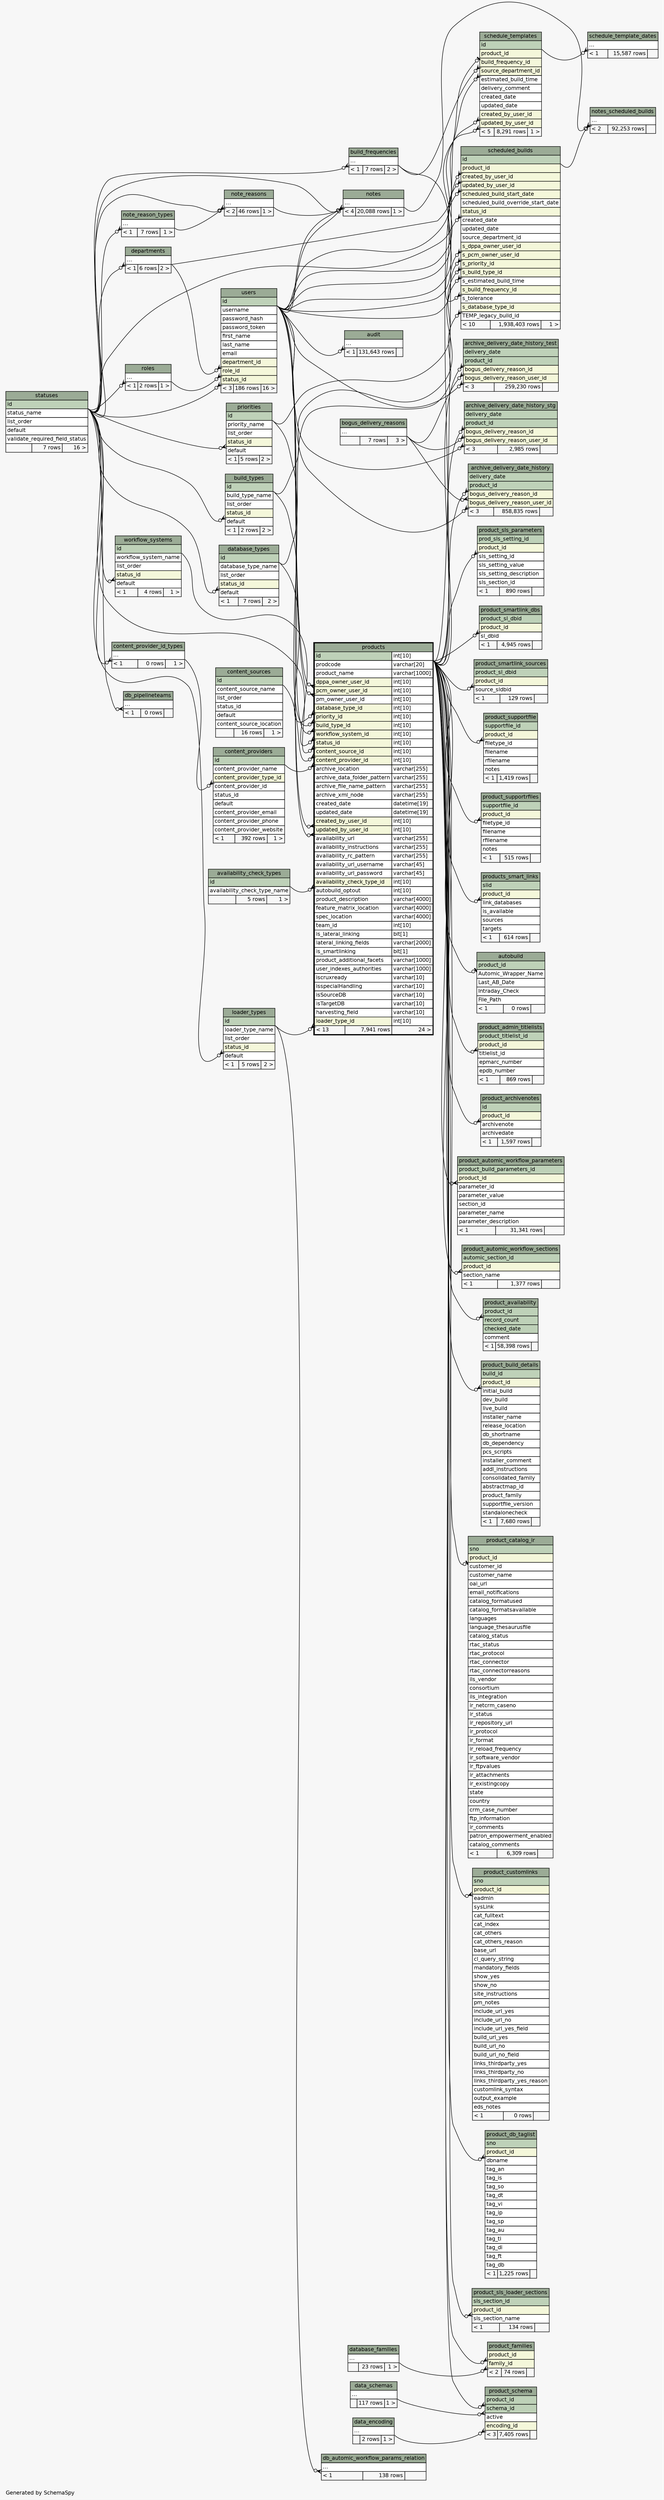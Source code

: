 // dot 2.2.1 on Windows 10 10.0
// SchemaSpy rev 590
digraph "twoDegreesRelationshipsDiagram" {
  graph [
    rankdir="RL"
    bgcolor="#f7f7f7"
    label="\nGenerated by SchemaSpy"
    labeljust="l"
    nodesep="0.18"
    ranksep="0.46"
    fontname="Helvetica"
    fontsize="11"
  ];
  node [
    fontname="Helvetica"
    fontsize="11"
    shape="plaintext"
  ];
  edge [
    arrowsize="0.8"
  ];
  "archive_delivery_date_history":"bogus_delivery_reason_id":sw -> "bogus_delivery_reasons":"elipses":se [arrowhead=none dir=back arrowtail=crowodot];
  "archive_delivery_date_history":"bogus_delivery_reason_user_id":sw -> "users":"id":se [arrowhead=none dir=back arrowtail=crowodot];
  "archive_delivery_date_history":"product_id":sw -> "products":"id.type":se [arrowhead=none dir=back arrowtail=crowodot];
  "archive_delivery_date_history_stg":"bogus_delivery_reason_id":sw -> "bogus_delivery_reasons":"elipses":se [arrowhead=none dir=back arrowtail=crowodot];
  "archive_delivery_date_history_stg":"bogus_delivery_reason_user_id":sw -> "users":"id":se [arrowhead=none dir=back arrowtail=crowodot];
  "archive_delivery_date_history_stg":"product_id":sw -> "products":"id.type":se [arrowhead=none dir=back arrowtail=crowodot];
  "archive_delivery_date_history_test":"bogus_delivery_reason_id":sw -> "bogus_delivery_reasons":"elipses":se [arrowhead=none dir=back arrowtail=crowodot];
  "archive_delivery_date_history_test":"bogus_delivery_reason_user_id":sw -> "users":"id":se [arrowhead=none dir=back arrowtail=crowodot];
  "archive_delivery_date_history_test":"product_id":sw -> "products":"id.type":se [arrowhead=none dir=back arrowtail=crowodot];
  "audit":"elipses":sw -> "users":"id":se [arrowhead=none dir=back arrowtail=crowodot];
  "autobuild":"product_id":sw -> "products":"id.type":se [arrowhead=none dir=back arrowtail=teeodot];
  "build_frequencies":"elipses":sw -> "statuses":"id":se [arrowhead=none dir=back arrowtail=crowodot];
  "build_types":"status_id":sw -> "statuses":"id":se [arrowhead=none dir=back arrowtail=crowodot];
  "content_provider_id_types":"elipses":sw -> "statuses":"id":se [arrowhead=none dir=back arrowtail=crowodot];
  "content_providers":"content_provider_type_id":sw -> "content_provider_id_types":"elipses":se [arrowhead=none dir=back arrowtail=crowodot];
  "database_types":"status_id":sw -> "statuses":"id":se [arrowhead=none dir=back arrowtail=crowodot];
  "db_automic_workflow_params_relation":"elipses":sw -> "loader_types":"id":se [arrowhead=none dir=back arrowtail=crowodot];
  "db_pipelineteams":"elipses":sw -> "statuses":"id":se [arrowhead=none dir=back arrowtail=crowodot];
  "departments":"elipses":sw -> "statuses":"id":se [arrowhead=none dir=back arrowtail=crowodot];
  "loader_types":"status_id":sw -> "statuses":"id":se [arrowhead=none dir=back arrowtail=crowodot];
  "note_reason_types":"elipses":sw -> "statuses":"id":se [arrowhead=none dir=back arrowtail=crowodot];
  "note_reasons":"elipses":sw -> "note_reason_types":"elipses":se [arrowhead=none dir=back arrowtail=crowodot];
  "note_reasons":"elipses":sw -> "statuses":"id":se [arrowhead=none dir=back arrowtail=crowodot];
  "notes":"elipses":sw -> "users":"id":se [arrowhead=none dir=back arrowtail=crowodot];
  "notes":"elipses":sw -> "note_reasons":"elipses":se [arrowhead=none dir=back arrowtail=crowodot];
  "notes":"elipses":sw -> "statuses":"id":se [arrowhead=none dir=back arrowtail=crowodot];
  "notes":"elipses":sw -> "users":"id":se [arrowhead=none dir=back arrowtail=crowodot];
  "notes_scheduled_builds":"elipses":sw -> "notes":"elipses":se [arrowhead=none dir=back arrowtail=crowodot];
  "notes_scheduled_builds":"elipses":sw -> "scheduled_builds":"id":se [arrowhead=none dir=back arrowtail=crowodot];
  "priorities":"status_id":sw -> "statuses":"id":se [arrowhead=none dir=back arrowtail=crowodot];
  "product_admin_titlelists":"product_id":sw -> "products":"id.type":se [arrowhead=none dir=back arrowtail=crowodot];
  "product_archivenotes":"product_id":sw -> "products":"id.type":se [arrowhead=none dir=back arrowtail=crowodot];
  "product_automic_workflow_parameters":"product_id":sw -> "products":"id.type":se [arrowhead=none dir=back arrowtail=crowodot];
  "product_automic_workflow_sections":"product_id":sw -> "products":"id.type":se [arrowhead=none dir=back arrowtail=crowodot];
  "product_availability":"product_id":sw -> "products":"id.type":se [arrowhead=none dir=back arrowtail=crowodot];
  "product_build_details":"product_id":sw -> "products":"id.type":se [arrowhead=none dir=back arrowtail=crowodot];
  "product_catalog_ir":"product_id":sw -> "products":"id.type":se [arrowhead=none dir=back arrowtail=teeodot];
  "product_customlinks":"product_id":sw -> "products":"id.type":se [arrowhead=none dir=back arrowtail=crowodot];
  "product_db_taglist":"product_id":sw -> "products":"id.type":se [arrowhead=none dir=back arrowtail=crowodot];
  "product_families":"family_id":sw -> "database_families":"elipses":se [arrowhead=none dir=back arrowtail=crowodot];
  "product_families":"product_id":sw -> "products":"id.type":se [arrowhead=none dir=back arrowtail=crowodot];
  "product_schema":"encoding_id":sw -> "data_encoding":"elipses":se [arrowhead=none dir=back arrowtail=crowodot];
  "product_schema":"product_id":sw -> "products":"id.type":se [arrowhead=none dir=back arrowtail=crowodot];
  "product_schema":"schema_id":sw -> "data_schemas":"elipses":se [arrowhead=none dir=back arrowtail=crowodot];
  "product_sls_loader_sections":"product_id":sw -> "products":"id.type":se [arrowhead=none dir=back arrowtail=crowodot];
  "product_sls_parameters":"product_id":sw -> "products":"id.type":se [arrowhead=none dir=back arrowtail=crowodot];
  "product_smartlink_dbs":"product_id":sw -> "products":"id.type":se [arrowhead=none dir=back arrowtail=crowodot];
  "product_smartlink_sources":"product_id":sw -> "products":"id.type":se [arrowhead=none dir=back arrowtail=crowodot];
  "product_supportfile":"product_id":sw -> "products":"id.type":se [arrowhead=none dir=back arrowtail=crowodot];
  "product_supportrfiles":"product_id":sw -> "products":"id.type":se [arrowhead=none dir=back arrowtail=crowodot];
  "products":"availability_check_type_id":sw -> "availability_check_types":"id":se [arrowhead=none dir=back arrowtail=crowodot];
  "products":"build_type_id":sw -> "build_types":"id":se [arrowhead=none dir=back arrowtail=crowodot];
  "products":"content_provider_id":sw -> "content_providers":"id":se [arrowhead=none dir=back arrowtail=crowodot];
  "products":"content_source_id":sw -> "content_sources":"id":se [arrowhead=none dir=back arrowtail=crowodot];
  "products":"created_by_user_id":sw -> "users":"id":se [arrowhead=none dir=back arrowtail=crowodot];
  "products":"database_type_id":sw -> "database_types":"id":se [arrowhead=none dir=back arrowtail=crowodot];
  "products":"dppa_owner_user_id":sw -> "users":"id":se [arrowhead=none dir=back arrowtail=crowodot];
  "products":"loader_type_id":sw -> "loader_types":"id":se [arrowhead=none dir=back arrowtail=crowodot];
  "products":"pcm_owner_user_id":sw -> "users":"id":se [arrowhead=none dir=back arrowtail=crowodot];
  "products":"priority_id":sw -> "priorities":"id":se [arrowhead=none dir=back arrowtail=crowodot];
  "products":"status_id":sw -> "statuses":"id":se [arrowhead=none dir=back arrowtail=crowodot];
  "products":"updated_by_user_id":sw -> "users":"id":se [arrowhead=none dir=back arrowtail=crowodot];
  "products":"workflow_system_id":sw -> "workflow_systems":"id":se [arrowhead=none dir=back arrowtail=crowodot];
  "products_smart_links":"product_id":sw -> "products":"id.type":se [arrowhead=none dir=back arrowtail=crowodot];
  "roles":"elipses":sw -> "statuses":"id":se [arrowhead=none dir=back arrowtail=crowodot];
  "schedule_template_dates":"elipses":sw -> "schedule_templates":"id":se [arrowhead=none dir=back arrowtail=crowodot];
  "schedule_templates":"build_frequency_id":sw -> "build_frequencies":"elipses":se [arrowhead=none dir=back arrowtail=crowodot];
  "schedule_templates":"created_by_user_id":sw -> "users":"id":se [arrowhead=none dir=back arrowtail=crowodot];
  "schedule_templates":"product_id":sw -> "products":"id.type":se [arrowhead=none dir=back arrowtail=teeodot];
  "schedule_templates":"source_department_id":sw -> "departments":"elipses":se [arrowhead=none dir=back arrowtail=crowodot];
  "schedule_templates":"updated_by_user_id":sw -> "users":"id":se [arrowhead=none dir=back arrowtail=crowodot];
  "scheduled_builds":"created_by_user_id":sw -> "users":"id":se [arrowhead=none dir=back arrowtail=crowodot];
  "scheduled_builds":"product_id":sw -> "products":"id.type":se [arrowhead=none dir=back arrowtail=crowodot];
  "scheduled_builds":"s_build_frequency_id":sw -> "build_frequencies":"elipses":se [arrowhead=none dir=back arrowtail=crowodot];
  "scheduled_builds":"s_build_type_id":sw -> "build_types":"id":se [arrowhead=none dir=back arrowtail=crowodot];
  "scheduled_builds":"s_database_type_id":sw -> "database_types":"id":se [arrowhead=none dir=back arrowtail=crowodot];
  "scheduled_builds":"s_dppa_owner_user_id":sw -> "users":"id":se [arrowhead=none dir=back arrowtail=crowodot];
  "scheduled_builds":"s_pcm_owner_user_id":sw -> "users":"id":se [arrowhead=none dir=back arrowtail=crowodot];
  "scheduled_builds":"s_priority_id":sw -> "priorities":"id":se [arrowhead=none dir=back arrowtail=crowodot];
  "scheduled_builds":"status_id":sw -> "statuses":"id":se [arrowhead=none dir=back arrowtail=crowodot];
  "scheduled_builds":"updated_by_user_id":sw -> "users":"id":se [arrowhead=none dir=back arrowtail=crowodot];
  "users":"department_id":sw -> "departments":"elipses":se [arrowhead=none dir=back arrowtail=crowodot];
  "users":"role_id":sw -> "roles":"elipses":se [arrowhead=none dir=back arrowtail=crowodot];
  "users":"status_id":sw -> "statuses":"id":se [arrowhead=none dir=back arrowtail=crowodot];
  "workflow_systems":"status_id":sw -> "statuses":"id":se [arrowhead=none dir=back arrowtail=crowodot];
  "archive_delivery_date_history" [
    label=<
    <TABLE BORDER="0" CELLBORDER="1" CELLSPACING="0" BGCOLOR="#ffffff">
      <TR><TD COLSPAN="3" BGCOLOR="#9bab96" ALIGN="CENTER">archive_delivery_date_history</TD></TR>
      <TR><TD PORT="delivery_date" COLSPAN="3" BGCOLOR="#bed1b8" ALIGN="LEFT">delivery_date</TD></TR>
      <TR><TD PORT="product_id" COLSPAN="3" BGCOLOR="#bed1b8" ALIGN="LEFT">product_id</TD></TR>
      <TR><TD PORT="bogus_delivery_reason_id" COLSPAN="3" BGCOLOR="#f4f7da" ALIGN="LEFT">bogus_delivery_reason_id</TD></TR>
      <TR><TD PORT="bogus_delivery_reason_user_id" COLSPAN="3" BGCOLOR="#f4f7da" ALIGN="LEFT">bogus_delivery_reason_user_id</TD></TR>
      <TR><TD ALIGN="LEFT" BGCOLOR="#f7f7f7">&lt; 3</TD><TD ALIGN="RIGHT" BGCOLOR="#f7f7f7">858,835 rows</TD><TD ALIGN="RIGHT" BGCOLOR="#f7f7f7">  </TD></TR>
    </TABLE>>
    URL="archive_delivery_date_history.html"
    tooltip="archive_delivery_date_history"
  ];
  "archive_delivery_date_history_stg" [
    label=<
    <TABLE BORDER="0" CELLBORDER="1" CELLSPACING="0" BGCOLOR="#ffffff">
      <TR><TD COLSPAN="3" BGCOLOR="#9bab96" ALIGN="CENTER">archive_delivery_date_history_stg</TD></TR>
      <TR><TD PORT="delivery_date" COLSPAN="3" BGCOLOR="#bed1b8" ALIGN="LEFT">delivery_date</TD></TR>
      <TR><TD PORT="product_id" COLSPAN="3" BGCOLOR="#bed1b8" ALIGN="LEFT">product_id</TD></TR>
      <TR><TD PORT="bogus_delivery_reason_id" COLSPAN="3" BGCOLOR="#f4f7da" ALIGN="LEFT">bogus_delivery_reason_id</TD></TR>
      <TR><TD PORT="bogus_delivery_reason_user_id" COLSPAN="3" BGCOLOR="#f4f7da" ALIGN="LEFT">bogus_delivery_reason_user_id</TD></TR>
      <TR><TD ALIGN="LEFT" BGCOLOR="#f7f7f7">&lt; 3</TD><TD ALIGN="RIGHT" BGCOLOR="#f7f7f7">2,985 rows</TD><TD ALIGN="RIGHT" BGCOLOR="#f7f7f7">  </TD></TR>
    </TABLE>>
    URL="archive_delivery_date_history_stg.html"
    tooltip="archive_delivery_date_history_stg"
  ];
  "archive_delivery_date_history_test" [
    label=<
    <TABLE BORDER="0" CELLBORDER="1" CELLSPACING="0" BGCOLOR="#ffffff">
      <TR><TD COLSPAN="3" BGCOLOR="#9bab96" ALIGN="CENTER">archive_delivery_date_history_test</TD></TR>
      <TR><TD PORT="delivery_date" COLSPAN="3" BGCOLOR="#bed1b8" ALIGN="LEFT">delivery_date</TD></TR>
      <TR><TD PORT="product_id" COLSPAN="3" BGCOLOR="#bed1b8" ALIGN="LEFT">product_id</TD></TR>
      <TR><TD PORT="bogus_delivery_reason_id" COLSPAN="3" BGCOLOR="#f4f7da" ALIGN="LEFT">bogus_delivery_reason_id</TD></TR>
      <TR><TD PORT="bogus_delivery_reason_user_id" COLSPAN="3" BGCOLOR="#f4f7da" ALIGN="LEFT">bogus_delivery_reason_user_id</TD></TR>
      <TR><TD ALIGN="LEFT" BGCOLOR="#f7f7f7">&lt; 3</TD><TD ALIGN="RIGHT" BGCOLOR="#f7f7f7">259,230 rows</TD><TD ALIGN="RIGHT" BGCOLOR="#f7f7f7">  </TD></TR>
    </TABLE>>
    URL="archive_delivery_date_history_test.html"
    tooltip="archive_delivery_date_history_test"
  ];
  "audit" [
    label=<
    <TABLE BORDER="0" CELLBORDER="1" CELLSPACING="0" BGCOLOR="#ffffff">
      <TR><TD COLSPAN="3" BGCOLOR="#9bab96" ALIGN="CENTER">audit</TD></TR>
      <TR><TD PORT="elipses" COLSPAN="3" ALIGN="LEFT">...</TD></TR>
      <TR><TD ALIGN="LEFT" BGCOLOR="#f7f7f7">&lt; 1</TD><TD ALIGN="RIGHT" BGCOLOR="#f7f7f7">131,643 rows</TD><TD ALIGN="RIGHT" BGCOLOR="#f7f7f7">  </TD></TR>
    </TABLE>>
    URL="audit.html"
    tooltip="audit"
  ];
  "autobuild" [
    label=<
    <TABLE BORDER="0" CELLBORDER="1" CELLSPACING="0" BGCOLOR="#ffffff">
      <TR><TD COLSPAN="3" BGCOLOR="#9bab96" ALIGN="CENTER">autobuild</TD></TR>
      <TR><TD PORT="product_id" COLSPAN="3" BGCOLOR="#bed1b8" ALIGN="LEFT">product_id</TD></TR>
      <TR><TD PORT="Automic_Wrapper_Name" COLSPAN="3" ALIGN="LEFT">Automic_Wrapper_Name</TD></TR>
      <TR><TD PORT="Last_AB_Date" COLSPAN="3" ALIGN="LEFT">Last_AB_Date</TD></TR>
      <TR><TD PORT="Intraday_Check" COLSPAN="3" ALIGN="LEFT">Intraday_Check</TD></TR>
      <TR><TD PORT="File_Path" COLSPAN="3" ALIGN="LEFT">File_Path</TD></TR>
      <TR><TD ALIGN="LEFT" BGCOLOR="#f7f7f7">&lt; 1</TD><TD ALIGN="RIGHT" BGCOLOR="#f7f7f7">0 rows</TD><TD ALIGN="RIGHT" BGCOLOR="#f7f7f7">  </TD></TR>
    </TABLE>>
    URL="autobuild.html"
    tooltip="autobuild"
  ];
  "availability_check_types" [
    label=<
    <TABLE BORDER="0" CELLBORDER="1" CELLSPACING="0" BGCOLOR="#ffffff">
      <TR><TD COLSPAN="3" BGCOLOR="#9bab96" ALIGN="CENTER">availability_check_types</TD></TR>
      <TR><TD PORT="id" COLSPAN="3" BGCOLOR="#bed1b8" ALIGN="LEFT">id</TD></TR>
      <TR><TD PORT="availability_check_type_name" COLSPAN="3" ALIGN="LEFT">availability_check_type_name</TD></TR>
      <TR><TD ALIGN="LEFT" BGCOLOR="#f7f7f7">  </TD><TD ALIGN="RIGHT" BGCOLOR="#f7f7f7">5 rows</TD><TD ALIGN="RIGHT" BGCOLOR="#f7f7f7">1 &gt;</TD></TR>
    </TABLE>>
    URL="availability_check_types.html"
    tooltip="availability_check_types"
  ];
  "bogus_delivery_reasons" [
    label=<
    <TABLE BORDER="0" CELLBORDER="1" CELLSPACING="0" BGCOLOR="#ffffff">
      <TR><TD COLSPAN="3" BGCOLOR="#9bab96" ALIGN="CENTER">bogus_delivery_reasons</TD></TR>
      <TR><TD PORT="elipses" COLSPAN="3" ALIGN="LEFT">...</TD></TR>
      <TR><TD ALIGN="LEFT" BGCOLOR="#f7f7f7">  </TD><TD ALIGN="RIGHT" BGCOLOR="#f7f7f7">7 rows</TD><TD ALIGN="RIGHT" BGCOLOR="#f7f7f7">3 &gt;</TD></TR>
    </TABLE>>
    URL="bogus_delivery_reasons.html"
    tooltip="bogus_delivery_reasons"
  ];
  "build_frequencies" [
    label=<
    <TABLE BORDER="0" CELLBORDER="1" CELLSPACING="0" BGCOLOR="#ffffff">
      <TR><TD COLSPAN="3" BGCOLOR="#9bab96" ALIGN="CENTER">build_frequencies</TD></TR>
      <TR><TD PORT="elipses" COLSPAN="3" ALIGN="LEFT">...</TD></TR>
      <TR><TD ALIGN="LEFT" BGCOLOR="#f7f7f7">&lt; 1</TD><TD ALIGN="RIGHT" BGCOLOR="#f7f7f7">7 rows</TD><TD ALIGN="RIGHT" BGCOLOR="#f7f7f7">2 &gt;</TD></TR>
    </TABLE>>
    URL="build_frequencies.html"
    tooltip="build_frequencies"
  ];
  "build_types" [
    label=<
    <TABLE BORDER="0" CELLBORDER="1" CELLSPACING="0" BGCOLOR="#ffffff">
      <TR><TD COLSPAN="3" BGCOLOR="#9bab96" ALIGN="CENTER">build_types</TD></TR>
      <TR><TD PORT="id" COLSPAN="3" BGCOLOR="#bed1b8" ALIGN="LEFT">id</TD></TR>
      <TR><TD PORT="build_type_name" COLSPAN="3" ALIGN="LEFT">build_type_name</TD></TR>
      <TR><TD PORT="list_order" COLSPAN="3" ALIGN="LEFT">list_order</TD></TR>
      <TR><TD PORT="status_id" COLSPAN="3" BGCOLOR="#f4f7da" ALIGN="LEFT">status_id</TD></TR>
      <TR><TD PORT="default" COLSPAN="3" ALIGN="LEFT">default</TD></TR>
      <TR><TD ALIGN="LEFT" BGCOLOR="#f7f7f7">&lt; 1</TD><TD ALIGN="RIGHT" BGCOLOR="#f7f7f7">2 rows</TD><TD ALIGN="RIGHT" BGCOLOR="#f7f7f7">2 &gt;</TD></TR>
    </TABLE>>
    URL="build_types.html"
    tooltip="build_types"
  ];
  "content_provider_id_types" [
    label=<
    <TABLE BORDER="0" CELLBORDER="1" CELLSPACING="0" BGCOLOR="#ffffff">
      <TR><TD COLSPAN="3" BGCOLOR="#9bab96" ALIGN="CENTER">content_provider_id_types</TD></TR>
      <TR><TD PORT="elipses" COLSPAN="3" ALIGN="LEFT">...</TD></TR>
      <TR><TD ALIGN="LEFT" BGCOLOR="#f7f7f7">&lt; 1</TD><TD ALIGN="RIGHT" BGCOLOR="#f7f7f7">0 rows</TD><TD ALIGN="RIGHT" BGCOLOR="#f7f7f7">1 &gt;</TD></TR>
    </TABLE>>
    URL="content_provider_id_types.html"
    tooltip="content_provider_id_types"
  ];
  "content_providers" [
    label=<
    <TABLE BORDER="0" CELLBORDER="1" CELLSPACING="0" BGCOLOR="#ffffff">
      <TR><TD COLSPAN="3" BGCOLOR="#9bab96" ALIGN="CENTER">content_providers</TD></TR>
      <TR><TD PORT="id" COLSPAN="3" BGCOLOR="#bed1b8" ALIGN="LEFT">id</TD></TR>
      <TR><TD PORT="content_provider_name" COLSPAN="3" ALIGN="LEFT">content_provider_name</TD></TR>
      <TR><TD PORT="content_provider_type_id" COLSPAN="3" BGCOLOR="#f4f7da" ALIGN="LEFT">content_provider_type_id</TD></TR>
      <TR><TD PORT="content_provider_id" COLSPAN="3" ALIGN="LEFT">content_provider_id</TD></TR>
      <TR><TD PORT="status_id" COLSPAN="3" ALIGN="LEFT">status_id</TD></TR>
      <TR><TD PORT="default" COLSPAN="3" ALIGN="LEFT">default</TD></TR>
      <TR><TD PORT="content_provider_email" COLSPAN="3" ALIGN="LEFT">content_provider_email</TD></TR>
      <TR><TD PORT="content_provider_phone" COLSPAN="3" ALIGN="LEFT">content_provider_phone</TD></TR>
      <TR><TD PORT="content_provider_website" COLSPAN="3" ALIGN="LEFT">content_provider_website</TD></TR>
      <TR><TD ALIGN="LEFT" BGCOLOR="#f7f7f7">&lt; 1</TD><TD ALIGN="RIGHT" BGCOLOR="#f7f7f7">392 rows</TD><TD ALIGN="RIGHT" BGCOLOR="#f7f7f7">1 &gt;</TD></TR>
    </TABLE>>
    URL="content_providers.html"
    tooltip="content_providers"
  ];
  "content_sources" [
    label=<
    <TABLE BORDER="0" CELLBORDER="1" CELLSPACING="0" BGCOLOR="#ffffff">
      <TR><TD COLSPAN="3" BGCOLOR="#9bab96" ALIGN="CENTER">content_sources</TD></TR>
      <TR><TD PORT="id" COLSPAN="3" BGCOLOR="#bed1b8" ALIGN="LEFT">id</TD></TR>
      <TR><TD PORT="content_source_name" COLSPAN="3" ALIGN="LEFT">content_source_name</TD></TR>
      <TR><TD PORT="list_order" COLSPAN="3" ALIGN="LEFT">list_order</TD></TR>
      <TR><TD PORT="status_id" COLSPAN="3" ALIGN="LEFT">status_id</TD></TR>
      <TR><TD PORT="default" COLSPAN="3" ALIGN="LEFT">default</TD></TR>
      <TR><TD PORT="content_source_location" COLSPAN="3" ALIGN="LEFT">content_source_location</TD></TR>
      <TR><TD ALIGN="LEFT" BGCOLOR="#f7f7f7">  </TD><TD ALIGN="RIGHT" BGCOLOR="#f7f7f7">16 rows</TD><TD ALIGN="RIGHT" BGCOLOR="#f7f7f7">1 &gt;</TD></TR>
    </TABLE>>
    URL="content_sources.html"
    tooltip="content_sources"
  ];
  "data_encoding" [
    label=<
    <TABLE BORDER="0" CELLBORDER="1" CELLSPACING="0" BGCOLOR="#ffffff">
      <TR><TD COLSPAN="3" BGCOLOR="#9bab96" ALIGN="CENTER">data_encoding</TD></TR>
      <TR><TD PORT="elipses" COLSPAN="3" ALIGN="LEFT">...</TD></TR>
      <TR><TD ALIGN="LEFT" BGCOLOR="#f7f7f7">  </TD><TD ALIGN="RIGHT" BGCOLOR="#f7f7f7">2 rows</TD><TD ALIGN="RIGHT" BGCOLOR="#f7f7f7">1 &gt;</TD></TR>
    </TABLE>>
    URL="data_encoding.html"
    tooltip="data_encoding"
  ];
  "data_schemas" [
    label=<
    <TABLE BORDER="0" CELLBORDER="1" CELLSPACING="0" BGCOLOR="#ffffff">
      <TR><TD COLSPAN="3" BGCOLOR="#9bab96" ALIGN="CENTER">data_schemas</TD></TR>
      <TR><TD PORT="elipses" COLSPAN="3" ALIGN="LEFT">...</TD></TR>
      <TR><TD ALIGN="LEFT" BGCOLOR="#f7f7f7">  </TD><TD ALIGN="RIGHT" BGCOLOR="#f7f7f7">117 rows</TD><TD ALIGN="RIGHT" BGCOLOR="#f7f7f7">1 &gt;</TD></TR>
    </TABLE>>
    URL="data_schemas.html"
    tooltip="data_schemas"
  ];
  "database_families" [
    label=<
    <TABLE BORDER="0" CELLBORDER="1" CELLSPACING="0" BGCOLOR="#ffffff">
      <TR><TD COLSPAN="3" BGCOLOR="#9bab96" ALIGN="CENTER">database_families</TD></TR>
      <TR><TD PORT="elipses" COLSPAN="3" ALIGN="LEFT">...</TD></TR>
      <TR><TD ALIGN="LEFT" BGCOLOR="#f7f7f7">  </TD><TD ALIGN="RIGHT" BGCOLOR="#f7f7f7">23 rows</TD><TD ALIGN="RIGHT" BGCOLOR="#f7f7f7">1 &gt;</TD></TR>
    </TABLE>>
    URL="database_families.html"
    tooltip="database_families"
  ];
  "database_types" [
    label=<
    <TABLE BORDER="0" CELLBORDER="1" CELLSPACING="0" BGCOLOR="#ffffff">
      <TR><TD COLSPAN="3" BGCOLOR="#9bab96" ALIGN="CENTER">database_types</TD></TR>
      <TR><TD PORT="id" COLSPAN="3" BGCOLOR="#bed1b8" ALIGN="LEFT">id</TD></TR>
      <TR><TD PORT="database_type_name" COLSPAN="3" ALIGN="LEFT">database_type_name</TD></TR>
      <TR><TD PORT="list_order" COLSPAN="3" ALIGN="LEFT">list_order</TD></TR>
      <TR><TD PORT="status_id" COLSPAN="3" BGCOLOR="#f4f7da" ALIGN="LEFT">status_id</TD></TR>
      <TR><TD PORT="default" COLSPAN="3" ALIGN="LEFT">default</TD></TR>
      <TR><TD ALIGN="LEFT" BGCOLOR="#f7f7f7">&lt; 1</TD><TD ALIGN="RIGHT" BGCOLOR="#f7f7f7">7 rows</TD><TD ALIGN="RIGHT" BGCOLOR="#f7f7f7">2 &gt;</TD></TR>
    </TABLE>>
    URL="database_types.html"
    tooltip="database_types"
  ];
  "db_automic_workflow_params_relation" [
    label=<
    <TABLE BORDER="0" CELLBORDER="1" CELLSPACING="0" BGCOLOR="#ffffff">
      <TR><TD COLSPAN="3" BGCOLOR="#9bab96" ALIGN="CENTER">db_automic_workflow_params_relation</TD></TR>
      <TR><TD PORT="elipses" COLSPAN="3" ALIGN="LEFT">...</TD></TR>
      <TR><TD ALIGN="LEFT" BGCOLOR="#f7f7f7">&lt; 1</TD><TD ALIGN="RIGHT" BGCOLOR="#f7f7f7">138 rows</TD><TD ALIGN="RIGHT" BGCOLOR="#f7f7f7">  </TD></TR>
    </TABLE>>
    URL="db_automic_workflow_params_relation.html"
    tooltip="db_automic_workflow_params_relation"
  ];
  "db_pipelineteams" [
    label=<
    <TABLE BORDER="0" CELLBORDER="1" CELLSPACING="0" BGCOLOR="#ffffff">
      <TR><TD COLSPAN="3" BGCOLOR="#9bab96" ALIGN="CENTER">db_pipelineteams</TD></TR>
      <TR><TD PORT="elipses" COLSPAN="3" ALIGN="LEFT">...</TD></TR>
      <TR><TD ALIGN="LEFT" BGCOLOR="#f7f7f7">&lt; 1</TD><TD ALIGN="RIGHT" BGCOLOR="#f7f7f7">0 rows</TD><TD ALIGN="RIGHT" BGCOLOR="#f7f7f7">  </TD></TR>
    </TABLE>>
    URL="db_pipelineteams.html"
    tooltip="db_pipelineteams"
  ];
  "departments" [
    label=<
    <TABLE BORDER="0" CELLBORDER="1" CELLSPACING="0" BGCOLOR="#ffffff">
      <TR><TD COLSPAN="3" BGCOLOR="#9bab96" ALIGN="CENTER">departments</TD></TR>
      <TR><TD PORT="elipses" COLSPAN="3" ALIGN="LEFT">...</TD></TR>
      <TR><TD ALIGN="LEFT" BGCOLOR="#f7f7f7">&lt; 1</TD><TD ALIGN="RIGHT" BGCOLOR="#f7f7f7">6 rows</TD><TD ALIGN="RIGHT" BGCOLOR="#f7f7f7">2 &gt;</TD></TR>
    </TABLE>>
    URL="departments.html"
    tooltip="departments"
  ];
  "loader_types" [
    label=<
    <TABLE BORDER="0" CELLBORDER="1" CELLSPACING="0" BGCOLOR="#ffffff">
      <TR><TD COLSPAN="3" BGCOLOR="#9bab96" ALIGN="CENTER">loader_types</TD></TR>
      <TR><TD PORT="id" COLSPAN="3" BGCOLOR="#bed1b8" ALIGN="LEFT">id</TD></TR>
      <TR><TD PORT="loader_type_name" COLSPAN="3" ALIGN="LEFT">loader_type_name</TD></TR>
      <TR><TD PORT="list_order" COLSPAN="3" ALIGN="LEFT">list_order</TD></TR>
      <TR><TD PORT="status_id" COLSPAN="3" BGCOLOR="#f4f7da" ALIGN="LEFT">status_id</TD></TR>
      <TR><TD PORT="default" COLSPAN="3" ALIGN="LEFT">default</TD></TR>
      <TR><TD ALIGN="LEFT" BGCOLOR="#f7f7f7">&lt; 1</TD><TD ALIGN="RIGHT" BGCOLOR="#f7f7f7">5 rows</TD><TD ALIGN="RIGHT" BGCOLOR="#f7f7f7">2 &gt;</TD></TR>
    </TABLE>>
    URL="loader_types.html"
    tooltip="loader_types"
  ];
  "note_reason_types" [
    label=<
    <TABLE BORDER="0" CELLBORDER="1" CELLSPACING="0" BGCOLOR="#ffffff">
      <TR><TD COLSPAN="3" BGCOLOR="#9bab96" ALIGN="CENTER">note_reason_types</TD></TR>
      <TR><TD PORT="elipses" COLSPAN="3" ALIGN="LEFT">...</TD></TR>
      <TR><TD ALIGN="LEFT" BGCOLOR="#f7f7f7">&lt; 1</TD><TD ALIGN="RIGHT" BGCOLOR="#f7f7f7">7 rows</TD><TD ALIGN="RIGHT" BGCOLOR="#f7f7f7">1 &gt;</TD></TR>
    </TABLE>>
    URL="note_reason_types.html"
    tooltip="note_reason_types"
  ];
  "note_reasons" [
    label=<
    <TABLE BORDER="0" CELLBORDER="1" CELLSPACING="0" BGCOLOR="#ffffff">
      <TR><TD COLSPAN="3" BGCOLOR="#9bab96" ALIGN="CENTER">note_reasons</TD></TR>
      <TR><TD PORT="elipses" COLSPAN="3" ALIGN="LEFT">...</TD></TR>
      <TR><TD ALIGN="LEFT" BGCOLOR="#f7f7f7">&lt; 2</TD><TD ALIGN="RIGHT" BGCOLOR="#f7f7f7">46 rows</TD><TD ALIGN="RIGHT" BGCOLOR="#f7f7f7">1 &gt;</TD></TR>
    </TABLE>>
    URL="note_reasons.html"
    tooltip="note_reasons"
  ];
  "notes" [
    label=<
    <TABLE BORDER="0" CELLBORDER="1" CELLSPACING="0" BGCOLOR="#ffffff">
      <TR><TD COLSPAN="3" BGCOLOR="#9bab96" ALIGN="CENTER">notes</TD></TR>
      <TR><TD PORT="elipses" COLSPAN="3" ALIGN="LEFT">...</TD></TR>
      <TR><TD ALIGN="LEFT" BGCOLOR="#f7f7f7">&lt; 4</TD><TD ALIGN="RIGHT" BGCOLOR="#f7f7f7">20,088 rows</TD><TD ALIGN="RIGHT" BGCOLOR="#f7f7f7">1 &gt;</TD></TR>
    </TABLE>>
    URL="notes.html"
    tooltip="notes"
  ];
  "notes_scheduled_builds" [
    label=<
    <TABLE BORDER="0" CELLBORDER="1" CELLSPACING="0" BGCOLOR="#ffffff">
      <TR><TD COLSPAN="3" BGCOLOR="#9bab96" ALIGN="CENTER">notes_scheduled_builds</TD></TR>
      <TR><TD PORT="elipses" COLSPAN="3" ALIGN="LEFT">...</TD></TR>
      <TR><TD ALIGN="LEFT" BGCOLOR="#f7f7f7">&lt; 2</TD><TD ALIGN="RIGHT" BGCOLOR="#f7f7f7">92,253 rows</TD><TD ALIGN="RIGHT" BGCOLOR="#f7f7f7">  </TD></TR>
    </TABLE>>
    URL="notes_scheduled_builds.html"
    tooltip="notes_scheduled_builds"
  ];
  "priorities" [
    label=<
    <TABLE BORDER="0" CELLBORDER="1" CELLSPACING="0" BGCOLOR="#ffffff">
      <TR><TD COLSPAN="3" BGCOLOR="#9bab96" ALIGN="CENTER">priorities</TD></TR>
      <TR><TD PORT="id" COLSPAN="3" BGCOLOR="#bed1b8" ALIGN="LEFT">id</TD></TR>
      <TR><TD PORT="priority_name" COLSPAN="3" ALIGN="LEFT">priority_name</TD></TR>
      <TR><TD PORT="list_order" COLSPAN="3" ALIGN="LEFT">list_order</TD></TR>
      <TR><TD PORT="status_id" COLSPAN="3" BGCOLOR="#f4f7da" ALIGN="LEFT">status_id</TD></TR>
      <TR><TD PORT="default" COLSPAN="3" ALIGN="LEFT">default</TD></TR>
      <TR><TD ALIGN="LEFT" BGCOLOR="#f7f7f7">&lt; 1</TD><TD ALIGN="RIGHT" BGCOLOR="#f7f7f7">5 rows</TD><TD ALIGN="RIGHT" BGCOLOR="#f7f7f7">2 &gt;</TD></TR>
    </TABLE>>
    URL="priorities.html"
    tooltip="priorities"
  ];
  "product_admin_titlelists" [
    label=<
    <TABLE BORDER="0" CELLBORDER="1" CELLSPACING="0" BGCOLOR="#ffffff">
      <TR><TD COLSPAN="3" BGCOLOR="#9bab96" ALIGN="CENTER">product_admin_titlelists</TD></TR>
      <TR><TD PORT="product_titlelist_id" COLSPAN="3" BGCOLOR="#bed1b8" ALIGN="LEFT">product_titlelist_id</TD></TR>
      <TR><TD PORT="product_id" COLSPAN="3" BGCOLOR="#f4f7da" ALIGN="LEFT">product_id</TD></TR>
      <TR><TD PORT="titlelist_id" COLSPAN="3" ALIGN="LEFT">titlelist_id</TD></TR>
      <TR><TD PORT="epmarc_number" COLSPAN="3" ALIGN="LEFT">epmarc_number</TD></TR>
      <TR><TD PORT="epdb_number" COLSPAN="3" ALIGN="LEFT">epdb_number</TD></TR>
      <TR><TD ALIGN="LEFT" BGCOLOR="#f7f7f7">&lt; 1</TD><TD ALIGN="RIGHT" BGCOLOR="#f7f7f7">869 rows</TD><TD ALIGN="RIGHT" BGCOLOR="#f7f7f7">  </TD></TR>
    </TABLE>>
    URL="product_admin_titlelists.html"
    tooltip="product_admin_titlelists"
  ];
  "product_archivenotes" [
    label=<
    <TABLE BORDER="0" CELLBORDER="1" CELLSPACING="0" BGCOLOR="#ffffff">
      <TR><TD COLSPAN="3" BGCOLOR="#9bab96" ALIGN="CENTER">product_archivenotes</TD></TR>
      <TR><TD PORT="id" COLSPAN="3" BGCOLOR="#bed1b8" ALIGN="LEFT">id</TD></TR>
      <TR><TD PORT="product_id" COLSPAN="3" BGCOLOR="#f4f7da" ALIGN="LEFT">product_id</TD></TR>
      <TR><TD PORT="archivenote" COLSPAN="3" ALIGN="LEFT">archivenote</TD></TR>
      <TR><TD PORT="archivedate" COLSPAN="3" ALIGN="LEFT">archivedate</TD></TR>
      <TR><TD ALIGN="LEFT" BGCOLOR="#f7f7f7">&lt; 1</TD><TD ALIGN="RIGHT" BGCOLOR="#f7f7f7">1,597 rows</TD><TD ALIGN="RIGHT" BGCOLOR="#f7f7f7">  </TD></TR>
    </TABLE>>
    URL="product_archivenotes.html"
    tooltip="product_archivenotes"
  ];
  "product_automic_workflow_parameters" [
    label=<
    <TABLE BORDER="0" CELLBORDER="1" CELLSPACING="0" BGCOLOR="#ffffff">
      <TR><TD COLSPAN="3" BGCOLOR="#9bab96" ALIGN="CENTER">product_automic_workflow_parameters</TD></TR>
      <TR><TD PORT="product_build_parameters_id" COLSPAN="3" BGCOLOR="#bed1b8" ALIGN="LEFT">product_build_parameters_id</TD></TR>
      <TR><TD PORT="product_id" COLSPAN="3" BGCOLOR="#f4f7da" ALIGN="LEFT">product_id</TD></TR>
      <TR><TD PORT="parameter_id" COLSPAN="3" ALIGN="LEFT">parameter_id</TD></TR>
      <TR><TD PORT="parameter_value" COLSPAN="3" ALIGN="LEFT">parameter_value</TD></TR>
      <TR><TD PORT="section_id" COLSPAN="3" ALIGN="LEFT">section_id</TD></TR>
      <TR><TD PORT="parameter_name" COLSPAN="3" ALIGN="LEFT">parameter_name</TD></TR>
      <TR><TD PORT="parameter_description" COLSPAN="3" ALIGN="LEFT">parameter_description</TD></TR>
      <TR><TD ALIGN="LEFT" BGCOLOR="#f7f7f7">&lt; 1</TD><TD ALIGN="RIGHT" BGCOLOR="#f7f7f7">31,341 rows</TD><TD ALIGN="RIGHT" BGCOLOR="#f7f7f7">  </TD></TR>
    </TABLE>>
    URL="product_automic_workflow_parameters.html"
    tooltip="product_automic_workflow_parameters"
  ];
  "product_automic_workflow_sections" [
    label=<
    <TABLE BORDER="0" CELLBORDER="1" CELLSPACING="0" BGCOLOR="#ffffff">
      <TR><TD COLSPAN="3" BGCOLOR="#9bab96" ALIGN="CENTER">product_automic_workflow_sections</TD></TR>
      <TR><TD PORT="automic_section_id" COLSPAN="3" BGCOLOR="#bed1b8" ALIGN="LEFT">automic_section_id</TD></TR>
      <TR><TD PORT="product_id" COLSPAN="3" BGCOLOR="#f4f7da" ALIGN="LEFT">product_id</TD></TR>
      <TR><TD PORT="section_name" COLSPAN="3" ALIGN="LEFT">section_name</TD></TR>
      <TR><TD ALIGN="LEFT" BGCOLOR="#f7f7f7">&lt; 1</TD><TD ALIGN="RIGHT" BGCOLOR="#f7f7f7">1,377 rows</TD><TD ALIGN="RIGHT" BGCOLOR="#f7f7f7">  </TD></TR>
    </TABLE>>
    URL="product_automic_workflow_sections.html"
    tooltip="product_automic_workflow_sections"
  ];
  "product_availability" [
    label=<
    <TABLE BORDER="0" CELLBORDER="1" CELLSPACING="0" BGCOLOR="#ffffff">
      <TR><TD COLSPAN="3" BGCOLOR="#9bab96" ALIGN="CENTER">product_availability</TD></TR>
      <TR><TD PORT="product_id" COLSPAN="3" BGCOLOR="#bed1b8" ALIGN="LEFT">product_id</TD></TR>
      <TR><TD PORT="record_count" COLSPAN="3" BGCOLOR="#bed1b8" ALIGN="LEFT">record_count</TD></TR>
      <TR><TD PORT="checked_date" COLSPAN="3" BGCOLOR="#bed1b8" ALIGN="LEFT">checked_date</TD></TR>
      <TR><TD PORT="comment" COLSPAN="3" ALIGN="LEFT">comment</TD></TR>
      <TR><TD ALIGN="LEFT" BGCOLOR="#f7f7f7">&lt; 1</TD><TD ALIGN="RIGHT" BGCOLOR="#f7f7f7">58,398 rows</TD><TD ALIGN="RIGHT" BGCOLOR="#f7f7f7">  </TD></TR>
    </TABLE>>
    URL="product_availability.html"
    tooltip="product_availability"
  ];
  "product_build_details" [
    label=<
    <TABLE BORDER="0" CELLBORDER="1" CELLSPACING="0" BGCOLOR="#ffffff">
      <TR><TD COLSPAN="3" BGCOLOR="#9bab96" ALIGN="CENTER">product_build_details</TD></TR>
      <TR><TD PORT="build_id" COLSPAN="3" BGCOLOR="#bed1b8" ALIGN="LEFT">build_id</TD></TR>
      <TR><TD PORT="product_id" COLSPAN="3" BGCOLOR="#f4f7da" ALIGN="LEFT">product_id</TD></TR>
      <TR><TD PORT="initial_build" COLSPAN="3" ALIGN="LEFT">initial_build</TD></TR>
      <TR><TD PORT="dev_build" COLSPAN="3" ALIGN="LEFT">dev_build</TD></TR>
      <TR><TD PORT="live_build" COLSPAN="3" ALIGN="LEFT">live_build</TD></TR>
      <TR><TD PORT="installer_name" COLSPAN="3" ALIGN="LEFT">installer_name</TD></TR>
      <TR><TD PORT="release_location" COLSPAN="3" ALIGN="LEFT">release_location</TD></TR>
      <TR><TD PORT="db_shortname" COLSPAN="3" ALIGN="LEFT">db_shortname</TD></TR>
      <TR><TD PORT="db_dependency" COLSPAN="3" ALIGN="LEFT">db_dependency</TD></TR>
      <TR><TD PORT="pcs_scripts" COLSPAN="3" ALIGN="LEFT">pcs_scripts</TD></TR>
      <TR><TD PORT="installer_comment" COLSPAN="3" ALIGN="LEFT">installer_comment</TD></TR>
      <TR><TD PORT="addl_instructions" COLSPAN="3" ALIGN="LEFT">addl_instructions</TD></TR>
      <TR><TD PORT="consolidated_family" COLSPAN="3" ALIGN="LEFT">consolidated_family</TD></TR>
      <TR><TD PORT="abstractmap_id" COLSPAN="3" ALIGN="LEFT">abstractmap_id</TD></TR>
      <TR><TD PORT="product_family" COLSPAN="3" ALIGN="LEFT">product_family</TD></TR>
      <TR><TD PORT="supportfile_version" COLSPAN="3" ALIGN="LEFT">supportfile_version</TD></TR>
      <TR><TD PORT="standalonecheck" COLSPAN="3" ALIGN="LEFT">standalonecheck</TD></TR>
      <TR><TD ALIGN="LEFT" BGCOLOR="#f7f7f7">&lt; 1</TD><TD ALIGN="RIGHT" BGCOLOR="#f7f7f7">7,680 rows</TD><TD ALIGN="RIGHT" BGCOLOR="#f7f7f7">  </TD></TR>
    </TABLE>>
    URL="product_build_details.html"
    tooltip="product_build_details"
  ];
  "product_catalog_ir" [
    label=<
    <TABLE BORDER="0" CELLBORDER="1" CELLSPACING="0" BGCOLOR="#ffffff">
      <TR><TD COLSPAN="3" BGCOLOR="#9bab96" ALIGN="CENTER">product_catalog_ir</TD></TR>
      <TR><TD PORT="sno" COLSPAN="3" BGCOLOR="#bed1b8" ALIGN="LEFT">sno</TD></TR>
      <TR><TD PORT="product_id" COLSPAN="3" BGCOLOR="#f4f7da" ALIGN="LEFT">product_id</TD></TR>
      <TR><TD PORT="customer_id" COLSPAN="3" ALIGN="LEFT">customer_id</TD></TR>
      <TR><TD PORT="customer_name" COLSPAN="3" ALIGN="LEFT">customer_name</TD></TR>
      <TR><TD PORT="oai_url" COLSPAN="3" ALIGN="LEFT">oai_url</TD></TR>
      <TR><TD PORT="email_notifications" COLSPAN="3" ALIGN="LEFT">email_notifications</TD></TR>
      <TR><TD PORT="catalog_formatused" COLSPAN="3" ALIGN="LEFT">catalog_formatused</TD></TR>
      <TR><TD PORT="catalog_formatsavailable" COLSPAN="3" ALIGN="LEFT">catalog_formatsavailable</TD></TR>
      <TR><TD PORT="languages" COLSPAN="3" ALIGN="LEFT">languages</TD></TR>
      <TR><TD PORT="language_thesaurusfile" COLSPAN="3" ALIGN="LEFT">language_thesaurusfile</TD></TR>
      <TR><TD PORT="catalog_status" COLSPAN="3" ALIGN="LEFT">catalog_status</TD></TR>
      <TR><TD PORT="rtac_status" COLSPAN="3" ALIGN="LEFT">rtac_status</TD></TR>
      <TR><TD PORT="rtac_protocol" COLSPAN="3" ALIGN="LEFT">rtac_protocol</TD></TR>
      <TR><TD PORT="rtac_connector" COLSPAN="3" ALIGN="LEFT">rtac_connector</TD></TR>
      <TR><TD PORT="rtac_connectorreasons" COLSPAN="3" ALIGN="LEFT">rtac_connectorreasons</TD></TR>
      <TR><TD PORT="ils_vendor" COLSPAN="3" ALIGN="LEFT">ils_vendor</TD></TR>
      <TR><TD PORT="consortium" COLSPAN="3" ALIGN="LEFT">consortium</TD></TR>
      <TR><TD PORT="ils_integration" COLSPAN="3" ALIGN="LEFT">ils_integration</TD></TR>
      <TR><TD PORT="ir_netcrm_caseno" COLSPAN="3" ALIGN="LEFT">ir_netcrm_caseno</TD></TR>
      <TR><TD PORT="ir_status" COLSPAN="3" ALIGN="LEFT">ir_status</TD></TR>
      <TR><TD PORT="ir_repository_url" COLSPAN="3" ALIGN="LEFT">ir_repository_url</TD></TR>
      <TR><TD PORT="ir_protocol" COLSPAN="3" ALIGN="LEFT">ir_protocol</TD></TR>
      <TR><TD PORT="ir_format" COLSPAN="3" ALIGN="LEFT">ir_format</TD></TR>
      <TR><TD PORT="ir_reload_frequency" COLSPAN="3" ALIGN="LEFT">ir_reload_frequency</TD></TR>
      <TR><TD PORT="ir_software_vendor" COLSPAN="3" ALIGN="LEFT">ir_software_vendor</TD></TR>
      <TR><TD PORT="ir_ftpvalues" COLSPAN="3" ALIGN="LEFT">ir_ftpvalues</TD></TR>
      <TR><TD PORT="ir_attachments" COLSPAN="3" ALIGN="LEFT">ir_attachments</TD></TR>
      <TR><TD PORT="ir_existingcopy" COLSPAN="3" ALIGN="LEFT">ir_existingcopy</TD></TR>
      <TR><TD PORT="state" COLSPAN="3" ALIGN="LEFT">state</TD></TR>
      <TR><TD PORT="country" COLSPAN="3" ALIGN="LEFT">country</TD></TR>
      <TR><TD PORT="crm_case_number" COLSPAN="3" ALIGN="LEFT">crm_case_number</TD></TR>
      <TR><TD PORT="ftp_information" COLSPAN="3" ALIGN="LEFT">ftp_information</TD></TR>
      <TR><TD PORT="ir_comments" COLSPAN="3" ALIGN="LEFT">ir_comments</TD></TR>
      <TR><TD PORT="patron_empowerment_enabled" COLSPAN="3" ALIGN="LEFT">patron_empowerment_enabled</TD></TR>
      <TR><TD PORT="catalog_comments" COLSPAN="3" ALIGN="LEFT">catalog_comments</TD></TR>
      <TR><TD ALIGN="LEFT" BGCOLOR="#f7f7f7">&lt; 1</TD><TD ALIGN="RIGHT" BGCOLOR="#f7f7f7">6,309 rows</TD><TD ALIGN="RIGHT" BGCOLOR="#f7f7f7">  </TD></TR>
    </TABLE>>
    URL="product_catalog_ir.html"
    tooltip="product_catalog_ir"
  ];
  "product_customlinks" [
    label=<
    <TABLE BORDER="0" CELLBORDER="1" CELLSPACING="0" BGCOLOR="#ffffff">
      <TR><TD COLSPAN="3" BGCOLOR="#9bab96" ALIGN="CENTER">product_customlinks</TD></TR>
      <TR><TD PORT="sno" COLSPAN="3" BGCOLOR="#bed1b8" ALIGN="LEFT">sno</TD></TR>
      <TR><TD PORT="product_id" COLSPAN="3" BGCOLOR="#f4f7da" ALIGN="LEFT">product_id</TD></TR>
      <TR><TD PORT="eadmin" COLSPAN="3" ALIGN="LEFT">eadmin</TD></TR>
      <TR><TD PORT="sysLink" COLSPAN="3" ALIGN="LEFT">sysLink</TD></TR>
      <TR><TD PORT="cat_fulltext" COLSPAN="3" ALIGN="LEFT">cat_fulltext</TD></TR>
      <TR><TD PORT="cat_index" COLSPAN="3" ALIGN="LEFT">cat_index</TD></TR>
      <TR><TD PORT="cat_others" COLSPAN="3" ALIGN="LEFT">cat_others</TD></TR>
      <TR><TD PORT="cat_others_reason" COLSPAN="3" ALIGN="LEFT">cat_others_reason</TD></TR>
      <TR><TD PORT="base_url" COLSPAN="3" ALIGN="LEFT">base_url</TD></TR>
      <TR><TD PORT="cl_query_string" COLSPAN="3" ALIGN="LEFT">cl_query_string</TD></TR>
      <TR><TD PORT="mandatory_fields" COLSPAN="3" ALIGN="LEFT">mandatory_fields</TD></TR>
      <TR><TD PORT="show_yes" COLSPAN="3" ALIGN="LEFT">show_yes</TD></TR>
      <TR><TD PORT="show_no" COLSPAN="3" ALIGN="LEFT">show_no</TD></TR>
      <TR><TD PORT="site_instructions" COLSPAN="3" ALIGN="LEFT">site_instructions</TD></TR>
      <TR><TD PORT="pm_notes" COLSPAN="3" ALIGN="LEFT">pm_notes</TD></TR>
      <TR><TD PORT="include_url_yes" COLSPAN="3" ALIGN="LEFT">include_url_yes</TD></TR>
      <TR><TD PORT="include_url_no" COLSPAN="3" ALIGN="LEFT">include_url_no</TD></TR>
      <TR><TD PORT="include_url_yes_field" COLSPAN="3" ALIGN="LEFT">include_url_yes_field</TD></TR>
      <TR><TD PORT="build_url_yes" COLSPAN="3" ALIGN="LEFT">build_url_yes</TD></TR>
      <TR><TD PORT="build_url_no" COLSPAN="3" ALIGN="LEFT">build_url_no</TD></TR>
      <TR><TD PORT="build_url_no_field" COLSPAN="3" ALIGN="LEFT">build_url_no_field</TD></TR>
      <TR><TD PORT="links_thirdparty_yes" COLSPAN="3" ALIGN="LEFT">links_thirdparty_yes</TD></TR>
      <TR><TD PORT="links_thirdparty_no" COLSPAN="3" ALIGN="LEFT">links_thirdparty_no</TD></TR>
      <TR><TD PORT="links_thirdparty_yes_reason" COLSPAN="3" ALIGN="LEFT">links_thirdparty_yes_reason</TD></TR>
      <TR><TD PORT="customlink_syntax" COLSPAN="3" ALIGN="LEFT">customlink_syntax</TD></TR>
      <TR><TD PORT="output_example" COLSPAN="3" ALIGN="LEFT">output_example</TD></TR>
      <TR><TD PORT="eds_notes" COLSPAN="3" ALIGN="LEFT">eds_notes</TD></TR>
      <TR><TD ALIGN="LEFT" BGCOLOR="#f7f7f7">&lt; 1</TD><TD ALIGN="RIGHT" BGCOLOR="#f7f7f7">0 rows</TD><TD ALIGN="RIGHT" BGCOLOR="#f7f7f7">  </TD></TR>
    </TABLE>>
    URL="product_customlinks.html"
    tooltip="product_customlinks"
  ];
  "product_db_taglist" [
    label=<
    <TABLE BORDER="0" CELLBORDER="1" CELLSPACING="0" BGCOLOR="#ffffff">
      <TR><TD COLSPAN="3" BGCOLOR="#9bab96" ALIGN="CENTER">product_db_taglist</TD></TR>
      <TR><TD PORT="sno" COLSPAN="3" BGCOLOR="#bed1b8" ALIGN="LEFT">sno</TD></TR>
      <TR><TD PORT="product_id" COLSPAN="3" BGCOLOR="#f4f7da" ALIGN="LEFT">product_id</TD></TR>
      <TR><TD PORT="dbname" COLSPAN="3" ALIGN="LEFT">dbname</TD></TR>
      <TR><TD PORT="tag_an" COLSPAN="3" ALIGN="LEFT">tag_an</TD></TR>
      <TR><TD PORT="tag_is" COLSPAN="3" ALIGN="LEFT">tag_is</TD></TR>
      <TR><TD PORT="tag_so" COLSPAN="3" ALIGN="LEFT">tag_so</TD></TR>
      <TR><TD PORT="tag_dt" COLSPAN="3" ALIGN="LEFT">tag_dt</TD></TR>
      <TR><TD PORT="tag_vi" COLSPAN="3" ALIGN="LEFT">tag_vi</TD></TR>
      <TR><TD PORT="tag_ip" COLSPAN="3" ALIGN="LEFT">tag_ip</TD></TR>
      <TR><TD PORT="tag_sp" COLSPAN="3" ALIGN="LEFT">tag_sp</TD></TR>
      <TR><TD PORT="tag_au" COLSPAN="3" ALIGN="LEFT">tag_au</TD></TR>
      <TR><TD PORT="tag_ti" COLSPAN="3" ALIGN="LEFT">tag_ti</TD></TR>
      <TR><TD PORT="tag_di" COLSPAN="3" ALIGN="LEFT">tag_di</TD></TR>
      <TR><TD PORT="tag_ft" COLSPAN="3" ALIGN="LEFT">tag_ft</TD></TR>
      <TR><TD PORT="tag_db" COLSPAN="3" ALIGN="LEFT">tag_db</TD></TR>
      <TR><TD ALIGN="LEFT" BGCOLOR="#f7f7f7">&lt; 1</TD><TD ALIGN="RIGHT" BGCOLOR="#f7f7f7">1,225 rows</TD><TD ALIGN="RIGHT" BGCOLOR="#f7f7f7">  </TD></TR>
    </TABLE>>
    URL="product_db_taglist.html"
    tooltip="product_db_taglist"
  ];
  "product_families" [
    label=<
    <TABLE BORDER="0" CELLBORDER="1" CELLSPACING="0" BGCOLOR="#ffffff">
      <TR><TD COLSPAN="3" BGCOLOR="#9bab96" ALIGN="CENTER">product_families</TD></TR>
      <TR><TD PORT="product_id" COLSPAN="3" BGCOLOR="#f4f7da" ALIGN="LEFT">product_id</TD></TR>
      <TR><TD PORT="family_id" COLSPAN="3" BGCOLOR="#f4f7da" ALIGN="LEFT">family_id</TD></TR>
      <TR><TD ALIGN="LEFT" BGCOLOR="#f7f7f7">&lt; 2</TD><TD ALIGN="RIGHT" BGCOLOR="#f7f7f7">74 rows</TD><TD ALIGN="RIGHT" BGCOLOR="#f7f7f7">  </TD></TR>
    </TABLE>>
    URL="product_families.html"
    tooltip="product_families"
  ];
  "product_schema" [
    label=<
    <TABLE BORDER="0" CELLBORDER="1" CELLSPACING="0" BGCOLOR="#ffffff">
      <TR><TD COLSPAN="3" BGCOLOR="#9bab96" ALIGN="CENTER">product_schema</TD></TR>
      <TR><TD PORT="product_id" COLSPAN="3" BGCOLOR="#bed1b8" ALIGN="LEFT">product_id</TD></TR>
      <TR><TD PORT="schema_id" COLSPAN="3" BGCOLOR="#bed1b8" ALIGN="LEFT">schema_id</TD></TR>
      <TR><TD PORT="active" COLSPAN="3" ALIGN="LEFT">active</TD></TR>
      <TR><TD PORT="encoding_id" COLSPAN="3" BGCOLOR="#f4f7da" ALIGN="LEFT">encoding_id</TD></TR>
      <TR><TD ALIGN="LEFT" BGCOLOR="#f7f7f7">&lt; 3</TD><TD ALIGN="RIGHT" BGCOLOR="#f7f7f7">7,405 rows</TD><TD ALIGN="RIGHT" BGCOLOR="#f7f7f7">  </TD></TR>
    </TABLE>>
    URL="product_schema.html"
    tooltip="product_schema"
  ];
  "product_sls_loader_sections" [
    label=<
    <TABLE BORDER="0" CELLBORDER="1" CELLSPACING="0" BGCOLOR="#ffffff">
      <TR><TD COLSPAN="3" BGCOLOR="#9bab96" ALIGN="CENTER">product_sls_loader_sections</TD></TR>
      <TR><TD PORT="sls_section_id" COLSPAN="3" BGCOLOR="#bed1b8" ALIGN="LEFT">sls_section_id</TD></TR>
      <TR><TD PORT="product_id" COLSPAN="3" BGCOLOR="#f4f7da" ALIGN="LEFT">product_id</TD></TR>
      <TR><TD PORT="sls_section_name" COLSPAN="3" ALIGN="LEFT">sls_section_name</TD></TR>
      <TR><TD ALIGN="LEFT" BGCOLOR="#f7f7f7">&lt; 1</TD><TD ALIGN="RIGHT" BGCOLOR="#f7f7f7">134 rows</TD><TD ALIGN="RIGHT" BGCOLOR="#f7f7f7">  </TD></TR>
    </TABLE>>
    URL="product_sls_loader_sections.html"
    tooltip="product_sls_loader_sections"
  ];
  "product_sls_parameters" [
    label=<
    <TABLE BORDER="0" CELLBORDER="1" CELLSPACING="0" BGCOLOR="#ffffff">
      <TR><TD COLSPAN="3" BGCOLOR="#9bab96" ALIGN="CENTER">product_sls_parameters</TD></TR>
      <TR><TD PORT="prod_sls_setting_id" COLSPAN="3" BGCOLOR="#bed1b8" ALIGN="LEFT">prod_sls_setting_id</TD></TR>
      <TR><TD PORT="product_id" COLSPAN="3" BGCOLOR="#f4f7da" ALIGN="LEFT">product_id</TD></TR>
      <TR><TD PORT="sls_setting_id" COLSPAN="3" ALIGN="LEFT">sls_setting_id</TD></TR>
      <TR><TD PORT="sls_setting_value" COLSPAN="3" ALIGN="LEFT">sls_setting_value</TD></TR>
      <TR><TD PORT="sls_setting_description" COLSPAN="3" ALIGN="LEFT">sls_setting_description</TD></TR>
      <TR><TD PORT="sls_section_id" COLSPAN="3" ALIGN="LEFT">sls_section_id</TD></TR>
      <TR><TD ALIGN="LEFT" BGCOLOR="#f7f7f7">&lt; 1</TD><TD ALIGN="RIGHT" BGCOLOR="#f7f7f7">890 rows</TD><TD ALIGN="RIGHT" BGCOLOR="#f7f7f7">  </TD></TR>
    </TABLE>>
    URL="product_sls_parameters.html"
    tooltip="product_sls_parameters"
  ];
  "product_smartlink_dbs" [
    label=<
    <TABLE BORDER="0" CELLBORDER="1" CELLSPACING="0" BGCOLOR="#ffffff">
      <TR><TD COLSPAN="3" BGCOLOR="#9bab96" ALIGN="CENTER">product_smartlink_dbs</TD></TR>
      <TR><TD PORT="product_sl_dbid" COLSPAN="3" BGCOLOR="#bed1b8" ALIGN="LEFT">product_sl_dbid</TD></TR>
      <TR><TD PORT="product_id" COLSPAN="3" BGCOLOR="#f4f7da" ALIGN="LEFT">product_id</TD></TR>
      <TR><TD PORT="sl_dbid" COLSPAN="3" ALIGN="LEFT">sl_dbid</TD></TR>
      <TR><TD ALIGN="LEFT" BGCOLOR="#f7f7f7">&lt; 1</TD><TD ALIGN="RIGHT" BGCOLOR="#f7f7f7">4,945 rows</TD><TD ALIGN="RIGHT" BGCOLOR="#f7f7f7">  </TD></TR>
    </TABLE>>
    URL="product_smartlink_dbs.html"
    tooltip="product_smartlink_dbs"
  ];
  "product_smartlink_sources" [
    label=<
    <TABLE BORDER="0" CELLBORDER="1" CELLSPACING="0" BGCOLOR="#ffffff">
      <TR><TD COLSPAN="3" BGCOLOR="#9bab96" ALIGN="CENTER">product_smartlink_sources</TD></TR>
      <TR><TD PORT="product_sl_dbid" COLSPAN="3" BGCOLOR="#bed1b8" ALIGN="LEFT">product_sl_dbid</TD></TR>
      <TR><TD PORT="product_id" COLSPAN="3" BGCOLOR="#f4f7da" ALIGN="LEFT">product_id</TD></TR>
      <TR><TD PORT="source_sldbid" COLSPAN="3" ALIGN="LEFT">source_sldbid</TD></TR>
      <TR><TD ALIGN="LEFT" BGCOLOR="#f7f7f7">&lt; 1</TD><TD ALIGN="RIGHT" BGCOLOR="#f7f7f7">129 rows</TD><TD ALIGN="RIGHT" BGCOLOR="#f7f7f7">  </TD></TR>
    </TABLE>>
    URL="product_smartlink_sources.html"
    tooltip="product_smartlink_sources"
  ];
  "product_supportfile" [
    label=<
    <TABLE BORDER="0" CELLBORDER="1" CELLSPACING="0" BGCOLOR="#ffffff">
      <TR><TD COLSPAN="3" BGCOLOR="#9bab96" ALIGN="CENTER">product_supportfile</TD></TR>
      <TR><TD PORT="supportfile_id" COLSPAN="3" BGCOLOR="#bed1b8" ALIGN="LEFT">supportfile_id</TD></TR>
      <TR><TD PORT="product_id" COLSPAN="3" BGCOLOR="#f4f7da" ALIGN="LEFT">product_id</TD></TR>
      <TR><TD PORT="filetype_id" COLSPAN="3" ALIGN="LEFT">filetype_id</TD></TR>
      <TR><TD PORT="filename" COLSPAN="3" ALIGN="LEFT">filename</TD></TR>
      <TR><TD PORT="rfilename" COLSPAN="3" ALIGN="LEFT">rfilename</TD></TR>
      <TR><TD PORT="notes" COLSPAN="3" ALIGN="LEFT">notes</TD></TR>
      <TR><TD ALIGN="LEFT" BGCOLOR="#f7f7f7">&lt; 1</TD><TD ALIGN="RIGHT" BGCOLOR="#f7f7f7">1,419 rows</TD><TD ALIGN="RIGHT" BGCOLOR="#f7f7f7">  </TD></TR>
    </TABLE>>
    URL="product_supportfile.html"
    tooltip="product_supportfile"
  ];
  "product_supportrfiles" [
    label=<
    <TABLE BORDER="0" CELLBORDER="1" CELLSPACING="0" BGCOLOR="#ffffff">
      <TR><TD COLSPAN="3" BGCOLOR="#9bab96" ALIGN="CENTER">product_supportrfiles</TD></TR>
      <TR><TD PORT="supportfile_id" COLSPAN="3" BGCOLOR="#bed1b8" ALIGN="LEFT">supportfile_id</TD></TR>
      <TR><TD PORT="product_id" COLSPAN="3" BGCOLOR="#f4f7da" ALIGN="LEFT">product_id</TD></TR>
      <TR><TD PORT="filetype_id" COLSPAN="3" ALIGN="LEFT">filetype_id</TD></TR>
      <TR><TD PORT="filename" COLSPAN="3" ALIGN="LEFT">filename</TD></TR>
      <TR><TD PORT="rfilename" COLSPAN="3" ALIGN="LEFT">rfilename</TD></TR>
      <TR><TD PORT="notes" COLSPAN="3" ALIGN="LEFT">notes</TD></TR>
      <TR><TD ALIGN="LEFT" BGCOLOR="#f7f7f7">&lt; 1</TD><TD ALIGN="RIGHT" BGCOLOR="#f7f7f7">515 rows</TD><TD ALIGN="RIGHT" BGCOLOR="#f7f7f7">  </TD></TR>
    </TABLE>>
    URL="product_supportrfiles.html"
    tooltip="product_supportrfiles"
  ];
  "products" [
    label=<
    <TABLE BORDER="2" CELLBORDER="1" CELLSPACING="0" BGCOLOR="#ffffff">
      <TR><TD COLSPAN="3" BGCOLOR="#9bab96" ALIGN="CENTER">products</TD></TR>
      <TR><TD PORT="id" COLSPAN="2" BGCOLOR="#bed1b8" ALIGN="LEFT">id</TD><TD PORT="id.type" ALIGN="LEFT">int[10]</TD></TR>
      <TR><TD PORT="prodcode" COLSPAN="2" ALIGN="LEFT">prodcode</TD><TD PORT="prodcode.type" ALIGN="LEFT">varchar[20]</TD></TR>
      <TR><TD PORT="product_name" COLSPAN="2" ALIGN="LEFT">product_name</TD><TD PORT="product_name.type" ALIGN="LEFT">varchar[1000]</TD></TR>
      <TR><TD PORT="dppa_owner_user_id" COLSPAN="2" BGCOLOR="#f4f7da" ALIGN="LEFT">dppa_owner_user_id</TD><TD PORT="dppa_owner_user_id.type" ALIGN="LEFT">int[10]</TD></TR>
      <TR><TD PORT="pcm_owner_user_id" COLSPAN="2" BGCOLOR="#f4f7da" ALIGN="LEFT">pcm_owner_user_id</TD><TD PORT="pcm_owner_user_id.type" ALIGN="LEFT">int[10]</TD></TR>
      <TR><TD PORT="pm_owner_user_id" COLSPAN="2" ALIGN="LEFT">pm_owner_user_id</TD><TD PORT="pm_owner_user_id.type" ALIGN="LEFT">int[10]</TD></TR>
      <TR><TD PORT="database_type_id" COLSPAN="2" BGCOLOR="#f4f7da" ALIGN="LEFT">database_type_id</TD><TD PORT="database_type_id.type" ALIGN="LEFT">int[10]</TD></TR>
      <TR><TD PORT="priority_id" COLSPAN="2" BGCOLOR="#f4f7da" ALIGN="LEFT">priority_id</TD><TD PORT="priority_id.type" ALIGN="LEFT">int[10]</TD></TR>
      <TR><TD PORT="build_type_id" COLSPAN="2" BGCOLOR="#f4f7da" ALIGN="LEFT">build_type_id</TD><TD PORT="build_type_id.type" ALIGN="LEFT">int[10]</TD></TR>
      <TR><TD PORT="workflow_system_id" COLSPAN="2" BGCOLOR="#f4f7da" ALIGN="LEFT">workflow_system_id</TD><TD PORT="workflow_system_id.type" ALIGN="LEFT">int[10]</TD></TR>
      <TR><TD PORT="status_id" COLSPAN="2" BGCOLOR="#f4f7da" ALIGN="LEFT">status_id</TD><TD PORT="status_id.type" ALIGN="LEFT">int[10]</TD></TR>
      <TR><TD PORT="content_source_id" COLSPAN="2" BGCOLOR="#f4f7da" ALIGN="LEFT">content_source_id</TD><TD PORT="content_source_id.type" ALIGN="LEFT">int[10]</TD></TR>
      <TR><TD PORT="content_provider_id" COLSPAN="2" BGCOLOR="#f4f7da" ALIGN="LEFT">content_provider_id</TD><TD PORT="content_provider_id.type" ALIGN="LEFT">int[10]</TD></TR>
      <TR><TD PORT="archive_location" COLSPAN="2" ALIGN="LEFT">archive_location</TD><TD PORT="archive_location.type" ALIGN="LEFT">varchar[255]</TD></TR>
      <TR><TD PORT="archive_data_folder_pattern" COLSPAN="2" ALIGN="LEFT">archive_data_folder_pattern</TD><TD PORT="archive_data_folder_pattern.type" ALIGN="LEFT">varchar[255]</TD></TR>
      <TR><TD PORT="archive_file_name_pattern" COLSPAN="2" ALIGN="LEFT">archive_file_name_pattern</TD><TD PORT="archive_file_name_pattern.type" ALIGN="LEFT">varchar[255]</TD></TR>
      <TR><TD PORT="archive_xml_node" COLSPAN="2" ALIGN="LEFT">archive_xml_node</TD><TD PORT="archive_xml_node.type" ALIGN="LEFT">varchar[255]</TD></TR>
      <TR><TD PORT="created_date" COLSPAN="2" ALIGN="LEFT">created_date</TD><TD PORT="created_date.type" ALIGN="LEFT">datetime[19]</TD></TR>
      <TR><TD PORT="updated_date" COLSPAN="2" ALIGN="LEFT">updated_date</TD><TD PORT="updated_date.type" ALIGN="LEFT">datetime[19]</TD></TR>
      <TR><TD PORT="created_by_user_id" COLSPAN="2" BGCOLOR="#f4f7da" ALIGN="LEFT">created_by_user_id</TD><TD PORT="created_by_user_id.type" ALIGN="LEFT">int[10]</TD></TR>
      <TR><TD PORT="updated_by_user_id" COLSPAN="2" BGCOLOR="#f4f7da" ALIGN="LEFT">updated_by_user_id</TD><TD PORT="updated_by_user_id.type" ALIGN="LEFT">int[10]</TD></TR>
      <TR><TD PORT="availability_url" COLSPAN="2" ALIGN="LEFT">availability_url</TD><TD PORT="availability_url.type" ALIGN="LEFT">varchar[255]</TD></TR>
      <TR><TD PORT="availability_instructions" COLSPAN="2" ALIGN="LEFT">availability_instructions</TD><TD PORT="availability_instructions.type" ALIGN="LEFT">varchar[255]</TD></TR>
      <TR><TD PORT="availability_rc_pattern" COLSPAN="2" ALIGN="LEFT">availability_rc_pattern</TD><TD PORT="availability_rc_pattern.type" ALIGN="LEFT">varchar[255]</TD></TR>
      <TR><TD PORT="availability_url_username" COLSPAN="2" ALIGN="LEFT">availability_url_username</TD><TD PORT="availability_url_username.type" ALIGN="LEFT">varchar[45]</TD></TR>
      <TR><TD PORT="availability_url_password" COLSPAN="2" ALIGN="LEFT">availability_url_password</TD><TD PORT="availability_url_password.type" ALIGN="LEFT">varchar[45]</TD></TR>
      <TR><TD PORT="availability_check_type_id" COLSPAN="2" BGCOLOR="#f4f7da" ALIGN="LEFT">availability_check_type_id</TD><TD PORT="availability_check_type_id.type" ALIGN="LEFT">int[10]</TD></TR>
      <TR><TD PORT="autobuild_optout" COLSPAN="2" ALIGN="LEFT">autobuild_optout</TD><TD PORT="autobuild_optout.type" ALIGN="LEFT">int[10]</TD></TR>
      <TR><TD PORT="product_description" COLSPAN="2" ALIGN="LEFT">product_description</TD><TD PORT="product_description.type" ALIGN="LEFT">varchar[4000]</TD></TR>
      <TR><TD PORT="feature_matrix_location" COLSPAN="2" ALIGN="LEFT">feature_matrix_location</TD><TD PORT="feature_matrix_location.type" ALIGN="LEFT">varchar[4000]</TD></TR>
      <TR><TD PORT="spec_location" COLSPAN="2" ALIGN="LEFT">spec_location</TD><TD PORT="spec_location.type" ALIGN="LEFT">varchar[4000]</TD></TR>
      <TR><TD PORT="team_id" COLSPAN="2" ALIGN="LEFT">team_id</TD><TD PORT="team_id.type" ALIGN="LEFT">int[10]</TD></TR>
      <TR><TD PORT="is_lateral_linking" COLSPAN="2" ALIGN="LEFT">is_lateral_linking</TD><TD PORT="is_lateral_linking.type" ALIGN="LEFT">bit[1]</TD></TR>
      <TR><TD PORT="lateral_linking_fields" COLSPAN="2" ALIGN="LEFT">lateral_linking_fields</TD><TD PORT="lateral_linking_fields.type" ALIGN="LEFT">varchar[2000]</TD></TR>
      <TR><TD PORT="is_smartlinking" COLSPAN="2" ALIGN="LEFT">is_smartlinking</TD><TD PORT="is_smartlinking.type" ALIGN="LEFT">bit[1]</TD></TR>
      <TR><TD PORT="product_additional_facets" COLSPAN="2" ALIGN="LEFT">product_additional_facets</TD><TD PORT="product_additional_facets.type" ALIGN="LEFT">varchar[1000]</TD></TR>
      <TR><TD PORT="user_indexes_authorities" COLSPAN="2" ALIGN="LEFT">user_indexes_authorities</TD><TD PORT="user_indexes_authorities.type" ALIGN="LEFT">varchar[1000]</TD></TR>
      <TR><TD PORT="iscruxready" COLSPAN="2" ALIGN="LEFT">iscruxready</TD><TD PORT="iscruxready.type" ALIGN="LEFT">varchar[10]</TD></TR>
      <TR><TD PORT="isspecialHandling" COLSPAN="2" ALIGN="LEFT">isspecialHandling</TD><TD PORT="isspecialHandling.type" ALIGN="LEFT">varchar[10]</TD></TR>
      <TR><TD PORT="isSourceDB" COLSPAN="2" ALIGN="LEFT">isSourceDB</TD><TD PORT="isSourceDB.type" ALIGN="LEFT">varchar[10]</TD></TR>
      <TR><TD PORT="isTargetDB" COLSPAN="2" ALIGN="LEFT">isTargetDB</TD><TD PORT="isTargetDB.type" ALIGN="LEFT">varchar[10]</TD></TR>
      <TR><TD PORT="harvesting_field" COLSPAN="2" ALIGN="LEFT">harvesting_field</TD><TD PORT="harvesting_field.type" ALIGN="LEFT">varchar[10]</TD></TR>
      <TR><TD PORT="loader_type_id" COLSPAN="2" BGCOLOR="#f4f7da" ALIGN="LEFT">loader_type_id</TD><TD PORT="loader_type_id.type" ALIGN="LEFT">int[10]</TD></TR>
      <TR><TD ALIGN="LEFT" BGCOLOR="#f7f7f7">&lt; 13</TD><TD ALIGN="RIGHT" BGCOLOR="#f7f7f7">7,941 rows</TD><TD ALIGN="RIGHT" BGCOLOR="#f7f7f7">24 &gt;</TD></TR>
    </TABLE>>
    URL="products.html"
    tooltip="products"
  ];
  "products_smart_links" [
    label=<
    <TABLE BORDER="0" CELLBORDER="1" CELLSPACING="0" BGCOLOR="#ffffff">
      <TR><TD COLSPAN="3" BGCOLOR="#9bab96" ALIGN="CENTER">products_smart_links</TD></TR>
      <TR><TD PORT="slid" COLSPAN="3" BGCOLOR="#bed1b8" ALIGN="LEFT">slid</TD></TR>
      <TR><TD PORT="product_id" COLSPAN="3" BGCOLOR="#f4f7da" ALIGN="LEFT">product_id</TD></TR>
      <TR><TD PORT="link_databases" COLSPAN="3" ALIGN="LEFT">link_databases</TD></TR>
      <TR><TD PORT="is_available" COLSPAN="3" ALIGN="LEFT">is_available</TD></TR>
      <TR><TD PORT="sources" COLSPAN="3" ALIGN="LEFT">sources</TD></TR>
      <TR><TD PORT="targets" COLSPAN="3" ALIGN="LEFT">targets</TD></TR>
      <TR><TD ALIGN="LEFT" BGCOLOR="#f7f7f7">&lt; 1</TD><TD ALIGN="RIGHT" BGCOLOR="#f7f7f7">614 rows</TD><TD ALIGN="RIGHT" BGCOLOR="#f7f7f7">  </TD></TR>
    </TABLE>>
    URL="products_smart_links.html"
    tooltip="products_smart_links"
  ];
  "roles" [
    label=<
    <TABLE BORDER="0" CELLBORDER="1" CELLSPACING="0" BGCOLOR="#ffffff">
      <TR><TD COLSPAN="3" BGCOLOR="#9bab96" ALIGN="CENTER">roles</TD></TR>
      <TR><TD PORT="elipses" COLSPAN="3" ALIGN="LEFT">...</TD></TR>
      <TR><TD ALIGN="LEFT" BGCOLOR="#f7f7f7">&lt; 1</TD><TD ALIGN="RIGHT" BGCOLOR="#f7f7f7">2 rows</TD><TD ALIGN="RIGHT" BGCOLOR="#f7f7f7">1 &gt;</TD></TR>
    </TABLE>>
    URL="roles.html"
    tooltip="roles"
  ];
  "schedule_template_dates" [
    label=<
    <TABLE BORDER="0" CELLBORDER="1" CELLSPACING="0" BGCOLOR="#ffffff">
      <TR><TD COLSPAN="3" BGCOLOR="#9bab96" ALIGN="CENTER">schedule_template_dates</TD></TR>
      <TR><TD PORT="elipses" COLSPAN="3" ALIGN="LEFT">...</TD></TR>
      <TR><TD ALIGN="LEFT" BGCOLOR="#f7f7f7">&lt; 1</TD><TD ALIGN="RIGHT" BGCOLOR="#f7f7f7">15,587 rows</TD><TD ALIGN="RIGHT" BGCOLOR="#f7f7f7">  </TD></TR>
    </TABLE>>
    URL="schedule_template_dates.html"
    tooltip="schedule_template_dates"
  ];
  "schedule_templates" [
    label=<
    <TABLE BORDER="0" CELLBORDER="1" CELLSPACING="0" BGCOLOR="#ffffff">
      <TR><TD COLSPAN="3" BGCOLOR="#9bab96" ALIGN="CENTER">schedule_templates</TD></TR>
      <TR><TD PORT="id" COLSPAN="3" BGCOLOR="#bed1b8" ALIGN="LEFT">id</TD></TR>
      <TR><TD PORT="product_id" COLSPAN="3" BGCOLOR="#f4f7da" ALIGN="LEFT">product_id</TD></TR>
      <TR><TD PORT="build_frequency_id" COLSPAN="3" BGCOLOR="#f4f7da" ALIGN="LEFT">build_frequency_id</TD></TR>
      <TR><TD PORT="source_department_id" COLSPAN="3" BGCOLOR="#f4f7da" ALIGN="LEFT">source_department_id</TD></TR>
      <TR><TD PORT="estimated_build_time" COLSPAN="3" ALIGN="LEFT">estimated_build_time</TD></TR>
      <TR><TD PORT="delivery_comment" COLSPAN="3" ALIGN="LEFT">delivery_comment</TD></TR>
      <TR><TD PORT="created_date" COLSPAN="3" ALIGN="LEFT">created_date</TD></TR>
      <TR><TD PORT="updated_date" COLSPAN="3" ALIGN="LEFT">updated_date</TD></TR>
      <TR><TD PORT="created_by_user_id" COLSPAN="3" BGCOLOR="#f4f7da" ALIGN="LEFT">created_by_user_id</TD></TR>
      <TR><TD PORT="updated_by_user_id" COLSPAN="3" BGCOLOR="#f4f7da" ALIGN="LEFT">updated_by_user_id</TD></TR>
      <TR><TD ALIGN="LEFT" BGCOLOR="#f7f7f7">&lt; 5</TD><TD ALIGN="RIGHT" BGCOLOR="#f7f7f7">8,291 rows</TD><TD ALIGN="RIGHT" BGCOLOR="#f7f7f7">1 &gt;</TD></TR>
    </TABLE>>
    URL="schedule_templates.html"
    tooltip="schedule_templates"
  ];
  "scheduled_builds" [
    label=<
    <TABLE BORDER="0" CELLBORDER="1" CELLSPACING="0" BGCOLOR="#ffffff">
      <TR><TD COLSPAN="3" BGCOLOR="#9bab96" ALIGN="CENTER">scheduled_builds</TD></TR>
      <TR><TD PORT="id" COLSPAN="3" BGCOLOR="#bed1b8" ALIGN="LEFT">id</TD></TR>
      <TR><TD PORT="product_id" COLSPAN="3" BGCOLOR="#f4f7da" ALIGN="LEFT">product_id</TD></TR>
      <TR><TD PORT="created_by_user_id" COLSPAN="3" BGCOLOR="#f4f7da" ALIGN="LEFT">created_by_user_id</TD></TR>
      <TR><TD PORT="updated_by_user_id" COLSPAN="3" BGCOLOR="#f4f7da" ALIGN="LEFT">updated_by_user_id</TD></TR>
      <TR><TD PORT="scheduled_build_start_date" COLSPAN="3" BGCOLOR="#f4f7da" ALIGN="LEFT">scheduled_build_start_date</TD></TR>
      <TR><TD PORT="scheduled_build_override_start_date" COLSPAN="3" ALIGN="LEFT">scheduled_build_override_start_date</TD></TR>
      <TR><TD PORT="status_id" COLSPAN="3" BGCOLOR="#f4f7da" ALIGN="LEFT">status_id</TD></TR>
      <TR><TD PORT="created_date" COLSPAN="3" ALIGN="LEFT">created_date</TD></TR>
      <TR><TD PORT="updated_date" COLSPAN="3" ALIGN="LEFT">updated_date</TD></TR>
      <TR><TD PORT="source_department_id" COLSPAN="3" ALIGN="LEFT">source_department_id</TD></TR>
      <TR><TD PORT="s_dppa_owner_user_id" COLSPAN="3" BGCOLOR="#f4f7da" ALIGN="LEFT">s_dppa_owner_user_id</TD></TR>
      <TR><TD PORT="s_pcm_owner_user_id" COLSPAN="3" BGCOLOR="#f4f7da" ALIGN="LEFT">s_pcm_owner_user_id</TD></TR>
      <TR><TD PORT="s_priority_id" COLSPAN="3" BGCOLOR="#f4f7da" ALIGN="LEFT">s_priority_id</TD></TR>
      <TR><TD PORT="s_build_type_id" COLSPAN="3" BGCOLOR="#f4f7da" ALIGN="LEFT">s_build_type_id</TD></TR>
      <TR><TD PORT="s_estimated_build_time" COLSPAN="3" ALIGN="LEFT">s_estimated_build_time</TD></TR>
      <TR><TD PORT="s_build_frequency_id" COLSPAN="3" BGCOLOR="#f4f7da" ALIGN="LEFT">s_build_frequency_id</TD></TR>
      <TR><TD PORT="s_tolerance" COLSPAN="3" ALIGN="LEFT">s_tolerance</TD></TR>
      <TR><TD PORT="s_database_type_id" COLSPAN="3" BGCOLOR="#f4f7da" ALIGN="LEFT">s_database_type_id</TD></TR>
      <TR><TD PORT="TEMP_legacy_build_id" COLSPAN="3" ALIGN="LEFT">TEMP_legacy_build_id</TD></TR>
      <TR><TD ALIGN="LEFT" BGCOLOR="#f7f7f7">&lt; 10</TD><TD ALIGN="RIGHT" BGCOLOR="#f7f7f7">1,938,403 rows</TD><TD ALIGN="RIGHT" BGCOLOR="#f7f7f7">1 &gt;</TD></TR>
    </TABLE>>
    URL="scheduled_builds.html"
    tooltip="scheduled_builds"
  ];
  "statuses" [
    label=<
    <TABLE BORDER="0" CELLBORDER="1" CELLSPACING="0" BGCOLOR="#ffffff">
      <TR><TD COLSPAN="3" BGCOLOR="#9bab96" ALIGN="CENTER">statuses</TD></TR>
      <TR><TD PORT="id" COLSPAN="3" BGCOLOR="#bed1b8" ALIGN="LEFT">id</TD></TR>
      <TR><TD PORT="status_name" COLSPAN="3" ALIGN="LEFT">status_name</TD></TR>
      <TR><TD PORT="list_order" COLSPAN="3" ALIGN="LEFT">list_order</TD></TR>
      <TR><TD PORT="default" COLSPAN="3" ALIGN="LEFT">default</TD></TR>
      <TR><TD PORT="validate_required_field_status" COLSPAN="3" ALIGN="LEFT">validate_required_field_status</TD></TR>
      <TR><TD ALIGN="LEFT" BGCOLOR="#f7f7f7">  </TD><TD ALIGN="RIGHT" BGCOLOR="#f7f7f7">7 rows</TD><TD ALIGN="RIGHT" BGCOLOR="#f7f7f7">16 &gt;</TD></TR>
    </TABLE>>
    URL="statuses.html"
    tooltip="statuses"
  ];
  "users" [
    label=<
    <TABLE BORDER="0" CELLBORDER="1" CELLSPACING="0" BGCOLOR="#ffffff">
      <TR><TD COLSPAN="3" BGCOLOR="#9bab96" ALIGN="CENTER">users</TD></TR>
      <TR><TD PORT="id" COLSPAN="3" BGCOLOR="#bed1b8" ALIGN="LEFT">id</TD></TR>
      <TR><TD PORT="username" COLSPAN="3" ALIGN="LEFT">username</TD></TR>
      <TR><TD PORT="password_hash" COLSPAN="3" ALIGN="LEFT">password_hash</TD></TR>
      <TR><TD PORT="password_token" COLSPAN="3" ALIGN="LEFT">password_token</TD></TR>
      <TR><TD PORT="first_name" COLSPAN="3" ALIGN="LEFT">first_name</TD></TR>
      <TR><TD PORT="last_name" COLSPAN="3" ALIGN="LEFT">last_name</TD></TR>
      <TR><TD PORT="email" COLSPAN="3" ALIGN="LEFT">email</TD></TR>
      <TR><TD PORT="department_id" COLSPAN="3" BGCOLOR="#f4f7da" ALIGN="LEFT">department_id</TD></TR>
      <TR><TD PORT="role_id" COLSPAN="3" BGCOLOR="#f4f7da" ALIGN="LEFT">role_id</TD></TR>
      <TR><TD PORT="status_id" COLSPAN="3" BGCOLOR="#f4f7da" ALIGN="LEFT">status_id</TD></TR>
      <TR><TD ALIGN="LEFT" BGCOLOR="#f7f7f7">&lt; 3</TD><TD ALIGN="RIGHT" BGCOLOR="#f7f7f7">186 rows</TD><TD ALIGN="RIGHT" BGCOLOR="#f7f7f7">16 &gt;</TD></TR>
    </TABLE>>
    URL="users.html"
    tooltip="users"
  ];
  "workflow_systems" [
    label=<
    <TABLE BORDER="0" CELLBORDER="1" CELLSPACING="0" BGCOLOR="#ffffff">
      <TR><TD COLSPAN="3" BGCOLOR="#9bab96" ALIGN="CENTER">workflow_systems</TD></TR>
      <TR><TD PORT="id" COLSPAN="3" BGCOLOR="#bed1b8" ALIGN="LEFT">id</TD></TR>
      <TR><TD PORT="workflow_system_name" COLSPAN="3" ALIGN="LEFT">workflow_system_name</TD></TR>
      <TR><TD PORT="list_order" COLSPAN="3" ALIGN="LEFT">list_order</TD></TR>
      <TR><TD PORT="status_id" COLSPAN="3" BGCOLOR="#f4f7da" ALIGN="LEFT">status_id</TD></TR>
      <TR><TD PORT="default" COLSPAN="3" ALIGN="LEFT">default</TD></TR>
      <TR><TD ALIGN="LEFT" BGCOLOR="#f7f7f7">&lt; 1</TD><TD ALIGN="RIGHT" BGCOLOR="#f7f7f7">4 rows</TD><TD ALIGN="RIGHT" BGCOLOR="#f7f7f7">1 &gt;</TD></TR>
    </TABLE>>
    URL="workflow_systems.html"
    tooltip="workflow_systems"
  ];
}
